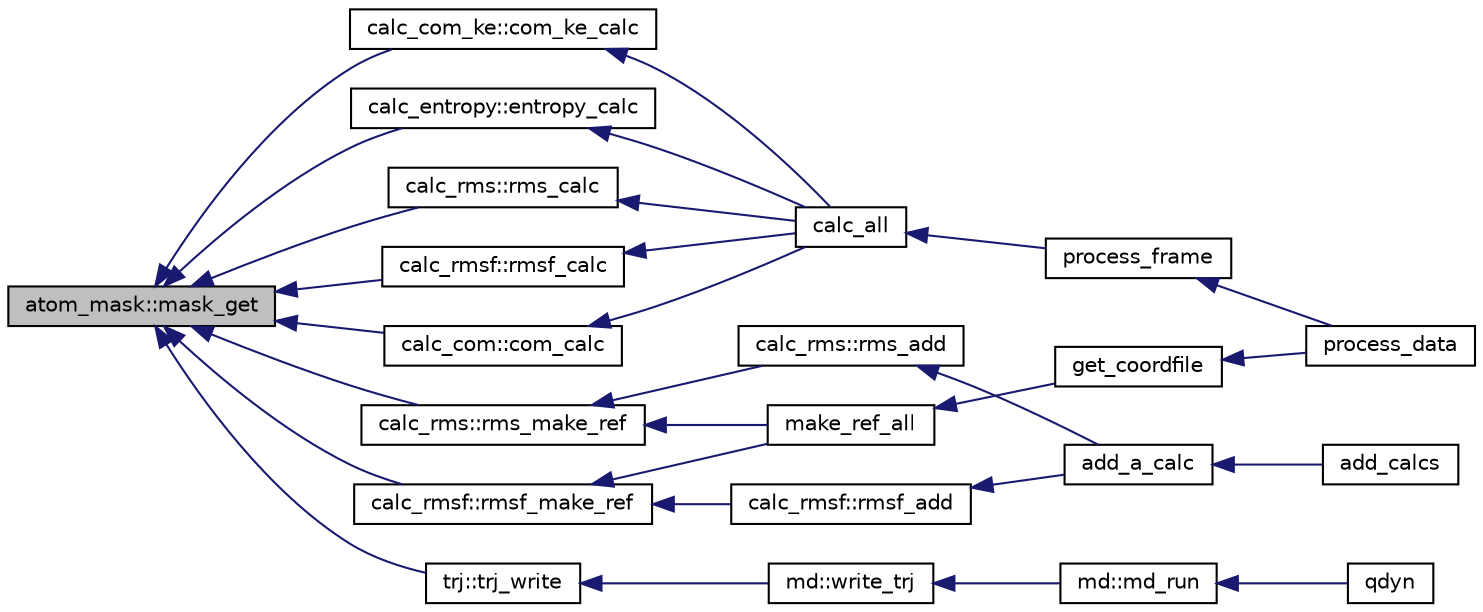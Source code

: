 digraph "atom_mask::mask_get"
{
  edge [fontname="Helvetica",fontsize="10",labelfontname="Helvetica",labelfontsize="10"];
  node [fontname="Helvetica",fontsize="10",shape=record];
  rankdir="LR";
  Node1 [label="atom_mask::mask_get",height=0.2,width=0.4,color="black", fillcolor="grey75", style="filled" fontcolor="black"];
  Node1 -> Node2 [dir="back",color="midnightblue",fontsize="10",style="solid",fontname="Helvetica"];
  Node2 [label="calc_com::com_calc",height=0.2,width=0.4,color="black", fillcolor="white", style="filled",URL="$classcalc__com.html#a8d29a63ddb97850c536c8acda9856013"];
  Node2 -> Node3 [dir="back",color="midnightblue",fontsize="10",style="solid",fontname="Helvetica"];
  Node3 [label="calc_all",height=0.2,width=0.4,color="black", fillcolor="white", style="filled",URL="$qcalc_8f90.html#a5befd1d444d41d7d1e4bf8b297c17ee2"];
  Node3 -> Node4 [dir="back",color="midnightblue",fontsize="10",style="solid",fontname="Helvetica"];
  Node4 [label="process_frame",height=0.2,width=0.4,color="black", fillcolor="white", style="filled",URL="$qcalc_8f90.html#a93dcacb957411ed0d0471fe8a31c60d6"];
  Node4 -> Node5 [dir="back",color="midnightblue",fontsize="10",style="solid",fontname="Helvetica"];
  Node5 [label="process_data",height=0.2,width=0.4,color="black", fillcolor="white", style="filled",URL="$qcalc_8f90.html#a7d2d447954fb385bdca4f228de92b1eb"];
  Node1 -> Node6 [dir="back",color="midnightblue",fontsize="10",style="solid",fontname="Helvetica"];
  Node6 [label="calc_com_ke::com_ke_calc",height=0.2,width=0.4,color="black", fillcolor="white", style="filled",URL="$classcalc__com__ke.html#a4721321fae51d63d7da0b33189366be2"];
  Node6 -> Node3 [dir="back",color="midnightblue",fontsize="10",style="solid",fontname="Helvetica"];
  Node1 -> Node7 [dir="back",color="midnightblue",fontsize="10",style="solid",fontname="Helvetica"];
  Node7 [label="calc_entropy::entropy_calc",height=0.2,width=0.4,color="black", fillcolor="white", style="filled",URL="$classcalc__entropy.html#aa0d5bd96bcbb6587c5e1e624674e5e4e"];
  Node7 -> Node3 [dir="back",color="midnightblue",fontsize="10",style="solid",fontname="Helvetica"];
  Node1 -> Node8 [dir="back",color="midnightblue",fontsize="10",style="solid",fontname="Helvetica"];
  Node8 [label="calc_rms::rms_calc",height=0.2,width=0.4,color="black", fillcolor="white", style="filled",URL="$classcalc__rms.html#a79e74aee349411bedf7f3c71a81b25bb"];
  Node8 -> Node3 [dir="back",color="midnightblue",fontsize="10",style="solid",fontname="Helvetica"];
  Node1 -> Node9 [dir="back",color="midnightblue",fontsize="10",style="solid",fontname="Helvetica"];
  Node9 [label="calc_rms::rms_make_ref",height=0.2,width=0.4,color="black", fillcolor="white", style="filled",URL="$classcalc__rms.html#aa7448d6c01ae57e401ff6ca9cd4cceda"];
  Node9 -> Node10 [dir="back",color="midnightblue",fontsize="10",style="solid",fontname="Helvetica"];
  Node10 [label="calc_rms::rms_add",height=0.2,width=0.4,color="black", fillcolor="white", style="filled",URL="$classcalc__rms.html#ae0ddbab6b86b26808306b08522944087"];
  Node10 -> Node11 [dir="back",color="midnightblue",fontsize="10",style="solid",fontname="Helvetica"];
  Node11 [label="add_a_calc",height=0.2,width=0.4,color="black", fillcolor="white", style="filled",URL="$qcalc_8f90.html#acb44d1dc6dd86deefc875c180bc5703e"];
  Node11 -> Node12 [dir="back",color="midnightblue",fontsize="10",style="solid",fontname="Helvetica"];
  Node12 [label="add_calcs",height=0.2,width=0.4,color="black", fillcolor="white", style="filled",URL="$qcalc_8f90.html#acaadc7e7a89c09e2f5d003ad5dca1672"];
  Node9 -> Node13 [dir="back",color="midnightblue",fontsize="10",style="solid",fontname="Helvetica"];
  Node13 [label="make_ref_all",height=0.2,width=0.4,color="black", fillcolor="white", style="filled",URL="$qcalc_8f90.html#a804c759c2b0626d4cc6a056e0e1fdb4b"];
  Node13 -> Node14 [dir="back",color="midnightblue",fontsize="10",style="solid",fontname="Helvetica"];
  Node14 [label="get_coordfile",height=0.2,width=0.4,color="black", fillcolor="white", style="filled",URL="$qcalc_8f90.html#a1d82cd2a089e1e0ca370862a88297fad"];
  Node14 -> Node5 [dir="back",color="midnightblue",fontsize="10",style="solid",fontname="Helvetica"];
  Node1 -> Node15 [dir="back",color="midnightblue",fontsize="10",style="solid",fontname="Helvetica"];
  Node15 [label="calc_rmsf::rmsf_calc",height=0.2,width=0.4,color="black", fillcolor="white", style="filled",URL="$classcalc__rmsf.html#aa06c01d8ab8a9c1e62fe92d36c9a6fc4"];
  Node15 -> Node3 [dir="back",color="midnightblue",fontsize="10",style="solid",fontname="Helvetica"];
  Node1 -> Node16 [dir="back",color="midnightblue",fontsize="10",style="solid",fontname="Helvetica"];
  Node16 [label="calc_rmsf::rmsf_make_ref",height=0.2,width=0.4,color="black", fillcolor="white", style="filled",URL="$classcalc__rmsf.html#acc914c615c8477f9d4ef1aefce32593b"];
  Node16 -> Node17 [dir="back",color="midnightblue",fontsize="10",style="solid",fontname="Helvetica"];
  Node17 [label="calc_rmsf::rmsf_add",height=0.2,width=0.4,color="black", fillcolor="white", style="filled",URL="$classcalc__rmsf.html#a4e6c49380436639f72a9ca5711477832"];
  Node17 -> Node11 [dir="back",color="midnightblue",fontsize="10",style="solid",fontname="Helvetica"];
  Node16 -> Node13 [dir="back",color="midnightblue",fontsize="10",style="solid",fontname="Helvetica"];
  Node1 -> Node18 [dir="back",color="midnightblue",fontsize="10",style="solid",fontname="Helvetica"];
  Node18 [label="trj::trj_write",height=0.2,width=0.4,color="black", fillcolor="white", style="filled",URL="$classtrj.html#a797d718bd3b346b77a87aee5723ffcb1"];
  Node18 -> Node19 [dir="back",color="midnightblue",fontsize="10",style="solid",fontname="Helvetica"];
  Node19 [label="md::write_trj",height=0.2,width=0.4,color="black", fillcolor="white", style="filled",URL="$classmd.html#aed5ba254d7284a94bdac6e46d00e12de"];
  Node19 -> Node20 [dir="back",color="midnightblue",fontsize="10",style="solid",fontname="Helvetica"];
  Node20 [label="md::md_run",height=0.2,width=0.4,color="black", fillcolor="white", style="filled",URL="$classmd.html#a171682c3783373090d6525d6b435211e"];
  Node20 -> Node21 [dir="back",color="midnightblue",fontsize="10",style="solid",fontname="Helvetica"];
  Node21 [label="qdyn",height=0.2,width=0.4,color="black", fillcolor="white", style="filled",URL="$qdyn_8f90.html#a93aa3f5a63d37164f411c008fce7e62c"];
}
